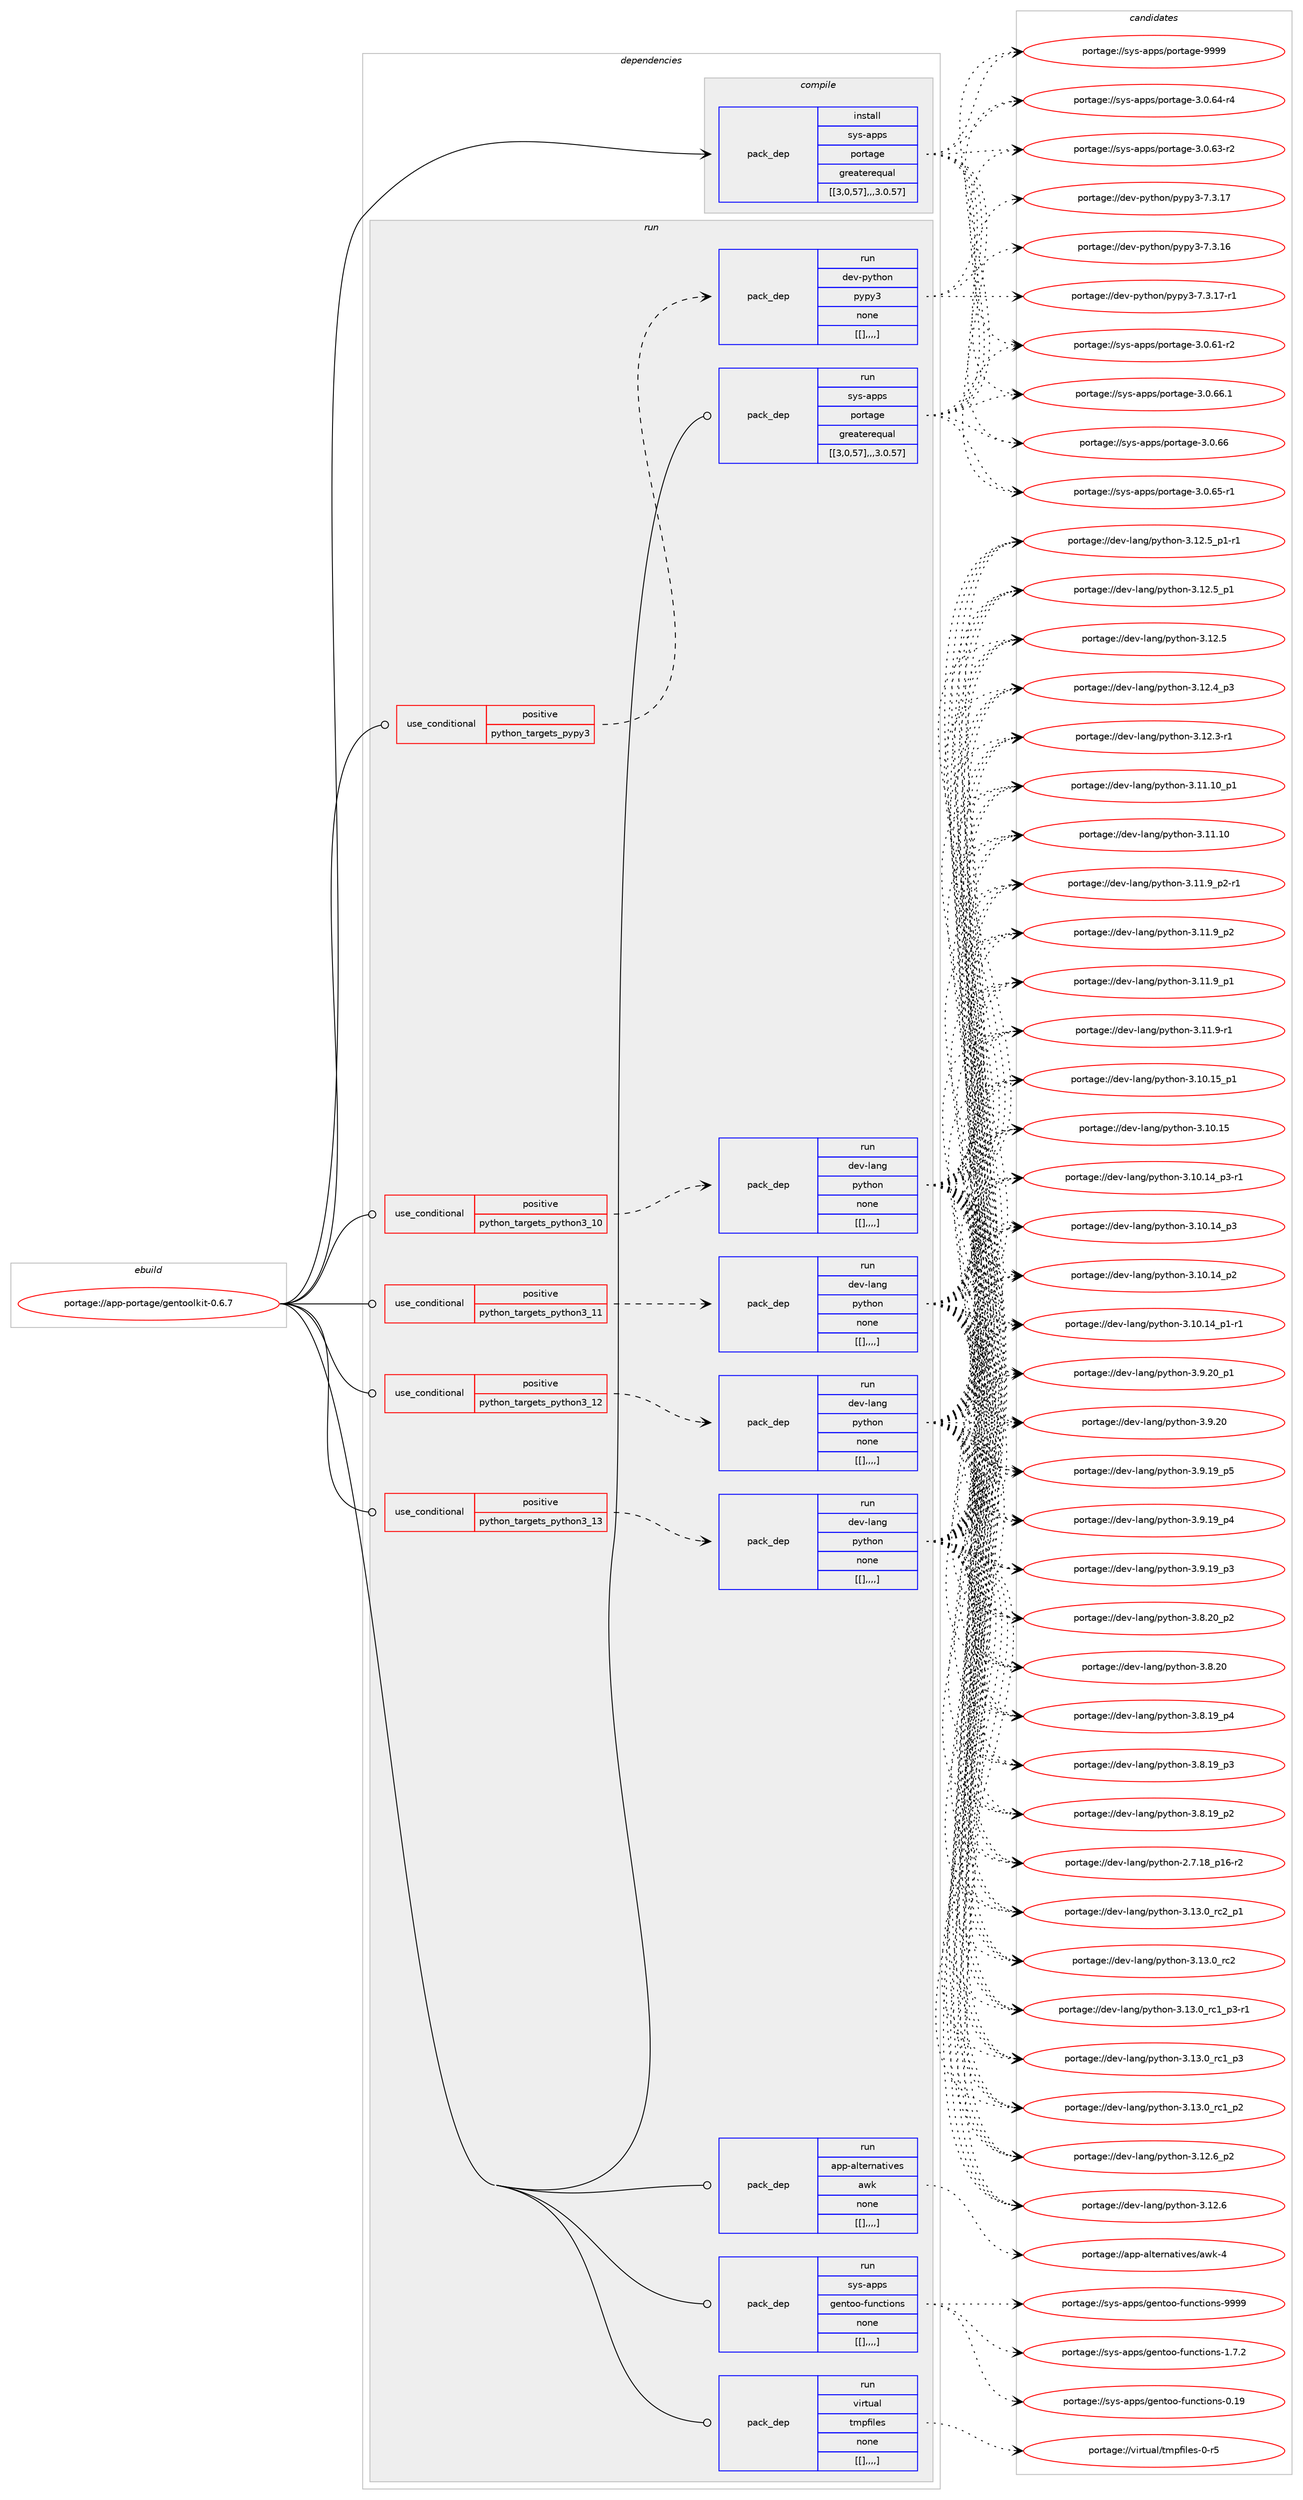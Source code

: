 digraph prolog {

# *************
# Graph options
# *************

newrank=true;
concentrate=true;
compound=true;
graph [rankdir=LR,fontname=Helvetica,fontsize=10,ranksep=1.5];#, ranksep=2.5, nodesep=0.2];
edge  [arrowhead=vee];
node  [fontname=Helvetica,fontsize=10];

# **********
# The ebuild
# **********

subgraph cluster_leftcol {
color=gray;
label=<<i>ebuild</i>>;
id [label="portage://app-portage/gentoolkit-0.6.7", color=red, width=4, href="../app-portage/gentoolkit-0.6.7.svg"];
}

# ****************
# The dependencies
# ****************

subgraph cluster_midcol {
color=gray;
label=<<i>dependencies</i>>;
subgraph cluster_compile {
fillcolor="#eeeeee";
style=filled;
label=<<i>compile</i>>;
subgraph pack36078 {
dependency50944 [label=<<TABLE BORDER="0" CELLBORDER="1" CELLSPACING="0" CELLPADDING="4" WIDTH="220"><TR><TD ROWSPAN="6" CELLPADDING="30">pack_dep</TD></TR><TR><TD WIDTH="110">install</TD></TR><TR><TD>sys-apps</TD></TR><TR><TD>portage</TD></TR><TR><TD>greaterequal</TD></TR><TR><TD>[[3,0,57],,,3.0.57]</TD></TR></TABLE>>, shape=none, color=blue];
}
id:e -> dependency50944:w [weight=20,style="solid",arrowhead="vee"];
}
subgraph cluster_compileandrun {
fillcolor="#eeeeee";
style=filled;
label=<<i>compile and run</i>>;
}
subgraph cluster_run {
fillcolor="#eeeeee";
style=filled;
label=<<i>run</i>>;
subgraph cond14409 {
dependency50945 [label=<<TABLE BORDER="0" CELLBORDER="1" CELLSPACING="0" CELLPADDING="4"><TR><TD ROWSPAN="3" CELLPADDING="10">use_conditional</TD></TR><TR><TD>positive</TD></TR><TR><TD>python_targets_pypy3</TD></TR></TABLE>>, shape=none, color=red];
subgraph pack36079 {
dependency50946 [label=<<TABLE BORDER="0" CELLBORDER="1" CELLSPACING="0" CELLPADDING="4" WIDTH="220"><TR><TD ROWSPAN="6" CELLPADDING="30">pack_dep</TD></TR><TR><TD WIDTH="110">run</TD></TR><TR><TD>dev-python</TD></TR><TR><TD>pypy3</TD></TR><TR><TD>none</TD></TR><TR><TD>[[],,,,]</TD></TR></TABLE>>, shape=none, color=blue];
}
dependency50945:e -> dependency50946:w [weight=20,style="dashed",arrowhead="vee"];
}
id:e -> dependency50945:w [weight=20,style="solid",arrowhead="odot"];
subgraph cond14410 {
dependency50947 [label=<<TABLE BORDER="0" CELLBORDER="1" CELLSPACING="0" CELLPADDING="4"><TR><TD ROWSPAN="3" CELLPADDING="10">use_conditional</TD></TR><TR><TD>positive</TD></TR><TR><TD>python_targets_python3_10</TD></TR></TABLE>>, shape=none, color=red];
subgraph pack36080 {
dependency50948 [label=<<TABLE BORDER="0" CELLBORDER="1" CELLSPACING="0" CELLPADDING="4" WIDTH="220"><TR><TD ROWSPAN="6" CELLPADDING="30">pack_dep</TD></TR><TR><TD WIDTH="110">run</TD></TR><TR><TD>dev-lang</TD></TR><TR><TD>python</TD></TR><TR><TD>none</TD></TR><TR><TD>[[],,,,]</TD></TR></TABLE>>, shape=none, color=blue];
}
dependency50947:e -> dependency50948:w [weight=20,style="dashed",arrowhead="vee"];
}
id:e -> dependency50947:w [weight=20,style="solid",arrowhead="odot"];
subgraph cond14411 {
dependency50949 [label=<<TABLE BORDER="0" CELLBORDER="1" CELLSPACING="0" CELLPADDING="4"><TR><TD ROWSPAN="3" CELLPADDING="10">use_conditional</TD></TR><TR><TD>positive</TD></TR><TR><TD>python_targets_python3_11</TD></TR></TABLE>>, shape=none, color=red];
subgraph pack36081 {
dependency50950 [label=<<TABLE BORDER="0" CELLBORDER="1" CELLSPACING="0" CELLPADDING="4" WIDTH="220"><TR><TD ROWSPAN="6" CELLPADDING="30">pack_dep</TD></TR><TR><TD WIDTH="110">run</TD></TR><TR><TD>dev-lang</TD></TR><TR><TD>python</TD></TR><TR><TD>none</TD></TR><TR><TD>[[],,,,]</TD></TR></TABLE>>, shape=none, color=blue];
}
dependency50949:e -> dependency50950:w [weight=20,style="dashed",arrowhead="vee"];
}
id:e -> dependency50949:w [weight=20,style="solid",arrowhead="odot"];
subgraph cond14412 {
dependency50951 [label=<<TABLE BORDER="0" CELLBORDER="1" CELLSPACING="0" CELLPADDING="4"><TR><TD ROWSPAN="3" CELLPADDING="10">use_conditional</TD></TR><TR><TD>positive</TD></TR><TR><TD>python_targets_python3_12</TD></TR></TABLE>>, shape=none, color=red];
subgraph pack36082 {
dependency50952 [label=<<TABLE BORDER="0" CELLBORDER="1" CELLSPACING="0" CELLPADDING="4" WIDTH="220"><TR><TD ROWSPAN="6" CELLPADDING="30">pack_dep</TD></TR><TR><TD WIDTH="110">run</TD></TR><TR><TD>dev-lang</TD></TR><TR><TD>python</TD></TR><TR><TD>none</TD></TR><TR><TD>[[],,,,]</TD></TR></TABLE>>, shape=none, color=blue];
}
dependency50951:e -> dependency50952:w [weight=20,style="dashed",arrowhead="vee"];
}
id:e -> dependency50951:w [weight=20,style="solid",arrowhead="odot"];
subgraph cond14413 {
dependency50953 [label=<<TABLE BORDER="0" CELLBORDER="1" CELLSPACING="0" CELLPADDING="4"><TR><TD ROWSPAN="3" CELLPADDING="10">use_conditional</TD></TR><TR><TD>positive</TD></TR><TR><TD>python_targets_python3_13</TD></TR></TABLE>>, shape=none, color=red];
subgraph pack36083 {
dependency50954 [label=<<TABLE BORDER="0" CELLBORDER="1" CELLSPACING="0" CELLPADDING="4" WIDTH="220"><TR><TD ROWSPAN="6" CELLPADDING="30">pack_dep</TD></TR><TR><TD WIDTH="110">run</TD></TR><TR><TD>dev-lang</TD></TR><TR><TD>python</TD></TR><TR><TD>none</TD></TR><TR><TD>[[],,,,]</TD></TR></TABLE>>, shape=none, color=blue];
}
dependency50953:e -> dependency50954:w [weight=20,style="dashed",arrowhead="vee"];
}
id:e -> dependency50953:w [weight=20,style="solid",arrowhead="odot"];
subgraph pack36084 {
dependency50955 [label=<<TABLE BORDER="0" CELLBORDER="1" CELLSPACING="0" CELLPADDING="4" WIDTH="220"><TR><TD ROWSPAN="6" CELLPADDING="30">pack_dep</TD></TR><TR><TD WIDTH="110">run</TD></TR><TR><TD>app-alternatives</TD></TR><TR><TD>awk</TD></TR><TR><TD>none</TD></TR><TR><TD>[[],,,,]</TD></TR></TABLE>>, shape=none, color=blue];
}
id:e -> dependency50955:w [weight=20,style="solid",arrowhead="odot"];
subgraph pack36085 {
dependency50956 [label=<<TABLE BORDER="0" CELLBORDER="1" CELLSPACING="0" CELLPADDING="4" WIDTH="220"><TR><TD ROWSPAN="6" CELLPADDING="30">pack_dep</TD></TR><TR><TD WIDTH="110">run</TD></TR><TR><TD>sys-apps</TD></TR><TR><TD>gentoo-functions</TD></TR><TR><TD>none</TD></TR><TR><TD>[[],,,,]</TD></TR></TABLE>>, shape=none, color=blue];
}
id:e -> dependency50956:w [weight=20,style="solid",arrowhead="odot"];
subgraph pack36086 {
dependency50957 [label=<<TABLE BORDER="0" CELLBORDER="1" CELLSPACING="0" CELLPADDING="4" WIDTH="220"><TR><TD ROWSPAN="6" CELLPADDING="30">pack_dep</TD></TR><TR><TD WIDTH="110">run</TD></TR><TR><TD>sys-apps</TD></TR><TR><TD>portage</TD></TR><TR><TD>greaterequal</TD></TR><TR><TD>[[3,0,57],,,3.0.57]</TD></TR></TABLE>>, shape=none, color=blue];
}
id:e -> dependency50957:w [weight=20,style="solid",arrowhead="odot"];
subgraph pack36087 {
dependency50958 [label=<<TABLE BORDER="0" CELLBORDER="1" CELLSPACING="0" CELLPADDING="4" WIDTH="220"><TR><TD ROWSPAN="6" CELLPADDING="30">pack_dep</TD></TR><TR><TD WIDTH="110">run</TD></TR><TR><TD>virtual</TD></TR><TR><TD>tmpfiles</TD></TR><TR><TD>none</TD></TR><TR><TD>[[],,,,]</TD></TR></TABLE>>, shape=none, color=blue];
}
id:e -> dependency50958:w [weight=20,style="solid",arrowhead="odot"];
}
}

# **************
# The candidates
# **************

subgraph cluster_choices {
rank=same;
color=gray;
label=<<i>candidates</i>>;

subgraph choice36078 {
color=black;
nodesep=1;
choice115121115459711211211547112111114116971031014557575757 [label="portage://sys-apps/portage-9999", color=red, width=4,href="../sys-apps/portage-9999.svg"];
choice11512111545971121121154711211111411697103101455146484654544649 [label="portage://sys-apps/portage-3.0.66.1", color=red, width=4,href="../sys-apps/portage-3.0.66.1.svg"];
choice1151211154597112112115471121111141169710310145514648465454 [label="portage://sys-apps/portage-3.0.66", color=red, width=4,href="../sys-apps/portage-3.0.66.svg"];
choice11512111545971121121154711211111411697103101455146484654534511449 [label="portage://sys-apps/portage-3.0.65-r1", color=red, width=4,href="../sys-apps/portage-3.0.65-r1.svg"];
choice11512111545971121121154711211111411697103101455146484654524511452 [label="portage://sys-apps/portage-3.0.64-r4", color=red, width=4,href="../sys-apps/portage-3.0.64-r4.svg"];
choice11512111545971121121154711211111411697103101455146484654514511450 [label="portage://sys-apps/portage-3.0.63-r2", color=red, width=4,href="../sys-apps/portage-3.0.63-r2.svg"];
choice11512111545971121121154711211111411697103101455146484654494511450 [label="portage://sys-apps/portage-3.0.61-r2", color=red, width=4,href="../sys-apps/portage-3.0.61-r2.svg"];
dependency50944:e -> choice115121115459711211211547112111114116971031014557575757:w [style=dotted,weight="100"];
dependency50944:e -> choice11512111545971121121154711211111411697103101455146484654544649:w [style=dotted,weight="100"];
dependency50944:e -> choice1151211154597112112115471121111141169710310145514648465454:w [style=dotted,weight="100"];
dependency50944:e -> choice11512111545971121121154711211111411697103101455146484654534511449:w [style=dotted,weight="100"];
dependency50944:e -> choice11512111545971121121154711211111411697103101455146484654524511452:w [style=dotted,weight="100"];
dependency50944:e -> choice11512111545971121121154711211111411697103101455146484654514511450:w [style=dotted,weight="100"];
dependency50944:e -> choice11512111545971121121154711211111411697103101455146484654494511450:w [style=dotted,weight="100"];
}
subgraph choice36079 {
color=black;
nodesep=1;
choice100101118451121211161041111104711212111212151455546514649554511449 [label="portage://dev-python/pypy3-7.3.17-r1", color=red, width=4,href="../dev-python/pypy3-7.3.17-r1.svg"];
choice10010111845112121116104111110471121211121215145554651464955 [label="portage://dev-python/pypy3-7.3.17", color=red, width=4,href="../dev-python/pypy3-7.3.17.svg"];
choice10010111845112121116104111110471121211121215145554651464954 [label="portage://dev-python/pypy3-7.3.16", color=red, width=4,href="../dev-python/pypy3-7.3.16.svg"];
dependency50946:e -> choice100101118451121211161041111104711212111212151455546514649554511449:w [style=dotted,weight="100"];
dependency50946:e -> choice10010111845112121116104111110471121211121215145554651464955:w [style=dotted,weight="100"];
dependency50946:e -> choice10010111845112121116104111110471121211121215145554651464954:w [style=dotted,weight="100"];
}
subgraph choice36080 {
color=black;
nodesep=1;
choice100101118451089711010347112121116104111110455146495146489511499509511249 [label="portage://dev-lang/python-3.13.0_rc2_p1", color=red, width=4,href="../dev-lang/python-3.13.0_rc2_p1.svg"];
choice10010111845108971101034711212111610411111045514649514648951149950 [label="portage://dev-lang/python-3.13.0_rc2", color=red, width=4,href="../dev-lang/python-3.13.0_rc2.svg"];
choice1001011184510897110103471121211161041111104551464951464895114994995112514511449 [label="portage://dev-lang/python-3.13.0_rc1_p3-r1", color=red, width=4,href="../dev-lang/python-3.13.0_rc1_p3-r1.svg"];
choice100101118451089711010347112121116104111110455146495146489511499499511251 [label="portage://dev-lang/python-3.13.0_rc1_p3", color=red, width=4,href="../dev-lang/python-3.13.0_rc1_p3.svg"];
choice100101118451089711010347112121116104111110455146495146489511499499511250 [label="portage://dev-lang/python-3.13.0_rc1_p2", color=red, width=4,href="../dev-lang/python-3.13.0_rc1_p2.svg"];
choice100101118451089711010347112121116104111110455146495046549511250 [label="portage://dev-lang/python-3.12.6_p2", color=red, width=4,href="../dev-lang/python-3.12.6_p2.svg"];
choice10010111845108971101034711212111610411111045514649504654 [label="portage://dev-lang/python-3.12.6", color=red, width=4,href="../dev-lang/python-3.12.6.svg"];
choice1001011184510897110103471121211161041111104551464950465395112494511449 [label="portage://dev-lang/python-3.12.5_p1-r1", color=red, width=4,href="../dev-lang/python-3.12.5_p1-r1.svg"];
choice100101118451089711010347112121116104111110455146495046539511249 [label="portage://dev-lang/python-3.12.5_p1", color=red, width=4,href="../dev-lang/python-3.12.5_p1.svg"];
choice10010111845108971101034711212111610411111045514649504653 [label="portage://dev-lang/python-3.12.5", color=red, width=4,href="../dev-lang/python-3.12.5.svg"];
choice100101118451089711010347112121116104111110455146495046529511251 [label="portage://dev-lang/python-3.12.4_p3", color=red, width=4,href="../dev-lang/python-3.12.4_p3.svg"];
choice100101118451089711010347112121116104111110455146495046514511449 [label="portage://dev-lang/python-3.12.3-r1", color=red, width=4,href="../dev-lang/python-3.12.3-r1.svg"];
choice10010111845108971101034711212111610411111045514649494649489511249 [label="portage://dev-lang/python-3.11.10_p1", color=red, width=4,href="../dev-lang/python-3.11.10_p1.svg"];
choice1001011184510897110103471121211161041111104551464949464948 [label="portage://dev-lang/python-3.11.10", color=red, width=4,href="../dev-lang/python-3.11.10.svg"];
choice1001011184510897110103471121211161041111104551464949465795112504511449 [label="portage://dev-lang/python-3.11.9_p2-r1", color=red, width=4,href="../dev-lang/python-3.11.9_p2-r1.svg"];
choice100101118451089711010347112121116104111110455146494946579511250 [label="portage://dev-lang/python-3.11.9_p2", color=red, width=4,href="../dev-lang/python-3.11.9_p2.svg"];
choice100101118451089711010347112121116104111110455146494946579511249 [label="portage://dev-lang/python-3.11.9_p1", color=red, width=4,href="../dev-lang/python-3.11.9_p1.svg"];
choice100101118451089711010347112121116104111110455146494946574511449 [label="portage://dev-lang/python-3.11.9-r1", color=red, width=4,href="../dev-lang/python-3.11.9-r1.svg"];
choice10010111845108971101034711212111610411111045514649484649539511249 [label="portage://dev-lang/python-3.10.15_p1", color=red, width=4,href="../dev-lang/python-3.10.15_p1.svg"];
choice1001011184510897110103471121211161041111104551464948464953 [label="portage://dev-lang/python-3.10.15", color=red, width=4,href="../dev-lang/python-3.10.15.svg"];
choice100101118451089711010347112121116104111110455146494846495295112514511449 [label="portage://dev-lang/python-3.10.14_p3-r1", color=red, width=4,href="../dev-lang/python-3.10.14_p3-r1.svg"];
choice10010111845108971101034711212111610411111045514649484649529511251 [label="portage://dev-lang/python-3.10.14_p3", color=red, width=4,href="../dev-lang/python-3.10.14_p3.svg"];
choice10010111845108971101034711212111610411111045514649484649529511250 [label="portage://dev-lang/python-3.10.14_p2", color=red, width=4,href="../dev-lang/python-3.10.14_p2.svg"];
choice100101118451089711010347112121116104111110455146494846495295112494511449 [label="portage://dev-lang/python-3.10.14_p1-r1", color=red, width=4,href="../dev-lang/python-3.10.14_p1-r1.svg"];
choice100101118451089711010347112121116104111110455146574650489511249 [label="portage://dev-lang/python-3.9.20_p1", color=red, width=4,href="../dev-lang/python-3.9.20_p1.svg"];
choice10010111845108971101034711212111610411111045514657465048 [label="portage://dev-lang/python-3.9.20", color=red, width=4,href="../dev-lang/python-3.9.20.svg"];
choice100101118451089711010347112121116104111110455146574649579511253 [label="portage://dev-lang/python-3.9.19_p5", color=red, width=4,href="../dev-lang/python-3.9.19_p5.svg"];
choice100101118451089711010347112121116104111110455146574649579511252 [label="portage://dev-lang/python-3.9.19_p4", color=red, width=4,href="../dev-lang/python-3.9.19_p4.svg"];
choice100101118451089711010347112121116104111110455146574649579511251 [label="portage://dev-lang/python-3.9.19_p3", color=red, width=4,href="../dev-lang/python-3.9.19_p3.svg"];
choice100101118451089711010347112121116104111110455146564650489511250 [label="portage://dev-lang/python-3.8.20_p2", color=red, width=4,href="../dev-lang/python-3.8.20_p2.svg"];
choice10010111845108971101034711212111610411111045514656465048 [label="portage://dev-lang/python-3.8.20", color=red, width=4,href="../dev-lang/python-3.8.20.svg"];
choice100101118451089711010347112121116104111110455146564649579511252 [label="portage://dev-lang/python-3.8.19_p4", color=red, width=4,href="../dev-lang/python-3.8.19_p4.svg"];
choice100101118451089711010347112121116104111110455146564649579511251 [label="portage://dev-lang/python-3.8.19_p3", color=red, width=4,href="../dev-lang/python-3.8.19_p3.svg"];
choice100101118451089711010347112121116104111110455146564649579511250 [label="portage://dev-lang/python-3.8.19_p2", color=red, width=4,href="../dev-lang/python-3.8.19_p2.svg"];
choice100101118451089711010347112121116104111110455046554649569511249544511450 [label="portage://dev-lang/python-2.7.18_p16-r2", color=red, width=4,href="../dev-lang/python-2.7.18_p16-r2.svg"];
dependency50948:e -> choice100101118451089711010347112121116104111110455146495146489511499509511249:w [style=dotted,weight="100"];
dependency50948:e -> choice10010111845108971101034711212111610411111045514649514648951149950:w [style=dotted,weight="100"];
dependency50948:e -> choice1001011184510897110103471121211161041111104551464951464895114994995112514511449:w [style=dotted,weight="100"];
dependency50948:e -> choice100101118451089711010347112121116104111110455146495146489511499499511251:w [style=dotted,weight="100"];
dependency50948:e -> choice100101118451089711010347112121116104111110455146495146489511499499511250:w [style=dotted,weight="100"];
dependency50948:e -> choice100101118451089711010347112121116104111110455146495046549511250:w [style=dotted,weight="100"];
dependency50948:e -> choice10010111845108971101034711212111610411111045514649504654:w [style=dotted,weight="100"];
dependency50948:e -> choice1001011184510897110103471121211161041111104551464950465395112494511449:w [style=dotted,weight="100"];
dependency50948:e -> choice100101118451089711010347112121116104111110455146495046539511249:w [style=dotted,weight="100"];
dependency50948:e -> choice10010111845108971101034711212111610411111045514649504653:w [style=dotted,weight="100"];
dependency50948:e -> choice100101118451089711010347112121116104111110455146495046529511251:w [style=dotted,weight="100"];
dependency50948:e -> choice100101118451089711010347112121116104111110455146495046514511449:w [style=dotted,weight="100"];
dependency50948:e -> choice10010111845108971101034711212111610411111045514649494649489511249:w [style=dotted,weight="100"];
dependency50948:e -> choice1001011184510897110103471121211161041111104551464949464948:w [style=dotted,weight="100"];
dependency50948:e -> choice1001011184510897110103471121211161041111104551464949465795112504511449:w [style=dotted,weight="100"];
dependency50948:e -> choice100101118451089711010347112121116104111110455146494946579511250:w [style=dotted,weight="100"];
dependency50948:e -> choice100101118451089711010347112121116104111110455146494946579511249:w [style=dotted,weight="100"];
dependency50948:e -> choice100101118451089711010347112121116104111110455146494946574511449:w [style=dotted,weight="100"];
dependency50948:e -> choice10010111845108971101034711212111610411111045514649484649539511249:w [style=dotted,weight="100"];
dependency50948:e -> choice1001011184510897110103471121211161041111104551464948464953:w [style=dotted,weight="100"];
dependency50948:e -> choice100101118451089711010347112121116104111110455146494846495295112514511449:w [style=dotted,weight="100"];
dependency50948:e -> choice10010111845108971101034711212111610411111045514649484649529511251:w [style=dotted,weight="100"];
dependency50948:e -> choice10010111845108971101034711212111610411111045514649484649529511250:w [style=dotted,weight="100"];
dependency50948:e -> choice100101118451089711010347112121116104111110455146494846495295112494511449:w [style=dotted,weight="100"];
dependency50948:e -> choice100101118451089711010347112121116104111110455146574650489511249:w [style=dotted,weight="100"];
dependency50948:e -> choice10010111845108971101034711212111610411111045514657465048:w [style=dotted,weight="100"];
dependency50948:e -> choice100101118451089711010347112121116104111110455146574649579511253:w [style=dotted,weight="100"];
dependency50948:e -> choice100101118451089711010347112121116104111110455146574649579511252:w [style=dotted,weight="100"];
dependency50948:e -> choice100101118451089711010347112121116104111110455146574649579511251:w [style=dotted,weight="100"];
dependency50948:e -> choice100101118451089711010347112121116104111110455146564650489511250:w [style=dotted,weight="100"];
dependency50948:e -> choice10010111845108971101034711212111610411111045514656465048:w [style=dotted,weight="100"];
dependency50948:e -> choice100101118451089711010347112121116104111110455146564649579511252:w [style=dotted,weight="100"];
dependency50948:e -> choice100101118451089711010347112121116104111110455146564649579511251:w [style=dotted,weight="100"];
dependency50948:e -> choice100101118451089711010347112121116104111110455146564649579511250:w [style=dotted,weight="100"];
dependency50948:e -> choice100101118451089711010347112121116104111110455046554649569511249544511450:w [style=dotted,weight="100"];
}
subgraph choice36081 {
color=black;
nodesep=1;
choice100101118451089711010347112121116104111110455146495146489511499509511249 [label="portage://dev-lang/python-3.13.0_rc2_p1", color=red, width=4,href="../dev-lang/python-3.13.0_rc2_p1.svg"];
choice10010111845108971101034711212111610411111045514649514648951149950 [label="portage://dev-lang/python-3.13.0_rc2", color=red, width=4,href="../dev-lang/python-3.13.0_rc2.svg"];
choice1001011184510897110103471121211161041111104551464951464895114994995112514511449 [label="portage://dev-lang/python-3.13.0_rc1_p3-r1", color=red, width=4,href="../dev-lang/python-3.13.0_rc1_p3-r1.svg"];
choice100101118451089711010347112121116104111110455146495146489511499499511251 [label="portage://dev-lang/python-3.13.0_rc1_p3", color=red, width=4,href="../dev-lang/python-3.13.0_rc1_p3.svg"];
choice100101118451089711010347112121116104111110455146495146489511499499511250 [label="portage://dev-lang/python-3.13.0_rc1_p2", color=red, width=4,href="../dev-lang/python-3.13.0_rc1_p2.svg"];
choice100101118451089711010347112121116104111110455146495046549511250 [label="portage://dev-lang/python-3.12.6_p2", color=red, width=4,href="../dev-lang/python-3.12.6_p2.svg"];
choice10010111845108971101034711212111610411111045514649504654 [label="portage://dev-lang/python-3.12.6", color=red, width=4,href="../dev-lang/python-3.12.6.svg"];
choice1001011184510897110103471121211161041111104551464950465395112494511449 [label="portage://dev-lang/python-3.12.5_p1-r1", color=red, width=4,href="../dev-lang/python-3.12.5_p1-r1.svg"];
choice100101118451089711010347112121116104111110455146495046539511249 [label="portage://dev-lang/python-3.12.5_p1", color=red, width=4,href="../dev-lang/python-3.12.5_p1.svg"];
choice10010111845108971101034711212111610411111045514649504653 [label="portage://dev-lang/python-3.12.5", color=red, width=4,href="../dev-lang/python-3.12.5.svg"];
choice100101118451089711010347112121116104111110455146495046529511251 [label="portage://dev-lang/python-3.12.4_p3", color=red, width=4,href="../dev-lang/python-3.12.4_p3.svg"];
choice100101118451089711010347112121116104111110455146495046514511449 [label="portage://dev-lang/python-3.12.3-r1", color=red, width=4,href="../dev-lang/python-3.12.3-r1.svg"];
choice10010111845108971101034711212111610411111045514649494649489511249 [label="portage://dev-lang/python-3.11.10_p1", color=red, width=4,href="../dev-lang/python-3.11.10_p1.svg"];
choice1001011184510897110103471121211161041111104551464949464948 [label="portage://dev-lang/python-3.11.10", color=red, width=4,href="../dev-lang/python-3.11.10.svg"];
choice1001011184510897110103471121211161041111104551464949465795112504511449 [label="portage://dev-lang/python-3.11.9_p2-r1", color=red, width=4,href="../dev-lang/python-3.11.9_p2-r1.svg"];
choice100101118451089711010347112121116104111110455146494946579511250 [label="portage://dev-lang/python-3.11.9_p2", color=red, width=4,href="../dev-lang/python-3.11.9_p2.svg"];
choice100101118451089711010347112121116104111110455146494946579511249 [label="portage://dev-lang/python-3.11.9_p1", color=red, width=4,href="../dev-lang/python-3.11.9_p1.svg"];
choice100101118451089711010347112121116104111110455146494946574511449 [label="portage://dev-lang/python-3.11.9-r1", color=red, width=4,href="../dev-lang/python-3.11.9-r1.svg"];
choice10010111845108971101034711212111610411111045514649484649539511249 [label="portage://dev-lang/python-3.10.15_p1", color=red, width=4,href="../dev-lang/python-3.10.15_p1.svg"];
choice1001011184510897110103471121211161041111104551464948464953 [label="portage://dev-lang/python-3.10.15", color=red, width=4,href="../dev-lang/python-3.10.15.svg"];
choice100101118451089711010347112121116104111110455146494846495295112514511449 [label="portage://dev-lang/python-3.10.14_p3-r1", color=red, width=4,href="../dev-lang/python-3.10.14_p3-r1.svg"];
choice10010111845108971101034711212111610411111045514649484649529511251 [label="portage://dev-lang/python-3.10.14_p3", color=red, width=4,href="../dev-lang/python-3.10.14_p3.svg"];
choice10010111845108971101034711212111610411111045514649484649529511250 [label="portage://dev-lang/python-3.10.14_p2", color=red, width=4,href="../dev-lang/python-3.10.14_p2.svg"];
choice100101118451089711010347112121116104111110455146494846495295112494511449 [label="portage://dev-lang/python-3.10.14_p1-r1", color=red, width=4,href="../dev-lang/python-3.10.14_p1-r1.svg"];
choice100101118451089711010347112121116104111110455146574650489511249 [label="portage://dev-lang/python-3.9.20_p1", color=red, width=4,href="../dev-lang/python-3.9.20_p1.svg"];
choice10010111845108971101034711212111610411111045514657465048 [label="portage://dev-lang/python-3.9.20", color=red, width=4,href="../dev-lang/python-3.9.20.svg"];
choice100101118451089711010347112121116104111110455146574649579511253 [label="portage://dev-lang/python-3.9.19_p5", color=red, width=4,href="../dev-lang/python-3.9.19_p5.svg"];
choice100101118451089711010347112121116104111110455146574649579511252 [label="portage://dev-lang/python-3.9.19_p4", color=red, width=4,href="../dev-lang/python-3.9.19_p4.svg"];
choice100101118451089711010347112121116104111110455146574649579511251 [label="portage://dev-lang/python-3.9.19_p3", color=red, width=4,href="../dev-lang/python-3.9.19_p3.svg"];
choice100101118451089711010347112121116104111110455146564650489511250 [label="portage://dev-lang/python-3.8.20_p2", color=red, width=4,href="../dev-lang/python-3.8.20_p2.svg"];
choice10010111845108971101034711212111610411111045514656465048 [label="portage://dev-lang/python-3.8.20", color=red, width=4,href="../dev-lang/python-3.8.20.svg"];
choice100101118451089711010347112121116104111110455146564649579511252 [label="portage://dev-lang/python-3.8.19_p4", color=red, width=4,href="../dev-lang/python-3.8.19_p4.svg"];
choice100101118451089711010347112121116104111110455146564649579511251 [label="portage://dev-lang/python-3.8.19_p3", color=red, width=4,href="../dev-lang/python-3.8.19_p3.svg"];
choice100101118451089711010347112121116104111110455146564649579511250 [label="portage://dev-lang/python-3.8.19_p2", color=red, width=4,href="../dev-lang/python-3.8.19_p2.svg"];
choice100101118451089711010347112121116104111110455046554649569511249544511450 [label="portage://dev-lang/python-2.7.18_p16-r2", color=red, width=4,href="../dev-lang/python-2.7.18_p16-r2.svg"];
dependency50950:e -> choice100101118451089711010347112121116104111110455146495146489511499509511249:w [style=dotted,weight="100"];
dependency50950:e -> choice10010111845108971101034711212111610411111045514649514648951149950:w [style=dotted,weight="100"];
dependency50950:e -> choice1001011184510897110103471121211161041111104551464951464895114994995112514511449:w [style=dotted,weight="100"];
dependency50950:e -> choice100101118451089711010347112121116104111110455146495146489511499499511251:w [style=dotted,weight="100"];
dependency50950:e -> choice100101118451089711010347112121116104111110455146495146489511499499511250:w [style=dotted,weight="100"];
dependency50950:e -> choice100101118451089711010347112121116104111110455146495046549511250:w [style=dotted,weight="100"];
dependency50950:e -> choice10010111845108971101034711212111610411111045514649504654:w [style=dotted,weight="100"];
dependency50950:e -> choice1001011184510897110103471121211161041111104551464950465395112494511449:w [style=dotted,weight="100"];
dependency50950:e -> choice100101118451089711010347112121116104111110455146495046539511249:w [style=dotted,weight="100"];
dependency50950:e -> choice10010111845108971101034711212111610411111045514649504653:w [style=dotted,weight="100"];
dependency50950:e -> choice100101118451089711010347112121116104111110455146495046529511251:w [style=dotted,weight="100"];
dependency50950:e -> choice100101118451089711010347112121116104111110455146495046514511449:w [style=dotted,weight="100"];
dependency50950:e -> choice10010111845108971101034711212111610411111045514649494649489511249:w [style=dotted,weight="100"];
dependency50950:e -> choice1001011184510897110103471121211161041111104551464949464948:w [style=dotted,weight="100"];
dependency50950:e -> choice1001011184510897110103471121211161041111104551464949465795112504511449:w [style=dotted,weight="100"];
dependency50950:e -> choice100101118451089711010347112121116104111110455146494946579511250:w [style=dotted,weight="100"];
dependency50950:e -> choice100101118451089711010347112121116104111110455146494946579511249:w [style=dotted,weight="100"];
dependency50950:e -> choice100101118451089711010347112121116104111110455146494946574511449:w [style=dotted,weight="100"];
dependency50950:e -> choice10010111845108971101034711212111610411111045514649484649539511249:w [style=dotted,weight="100"];
dependency50950:e -> choice1001011184510897110103471121211161041111104551464948464953:w [style=dotted,weight="100"];
dependency50950:e -> choice100101118451089711010347112121116104111110455146494846495295112514511449:w [style=dotted,weight="100"];
dependency50950:e -> choice10010111845108971101034711212111610411111045514649484649529511251:w [style=dotted,weight="100"];
dependency50950:e -> choice10010111845108971101034711212111610411111045514649484649529511250:w [style=dotted,weight="100"];
dependency50950:e -> choice100101118451089711010347112121116104111110455146494846495295112494511449:w [style=dotted,weight="100"];
dependency50950:e -> choice100101118451089711010347112121116104111110455146574650489511249:w [style=dotted,weight="100"];
dependency50950:e -> choice10010111845108971101034711212111610411111045514657465048:w [style=dotted,weight="100"];
dependency50950:e -> choice100101118451089711010347112121116104111110455146574649579511253:w [style=dotted,weight="100"];
dependency50950:e -> choice100101118451089711010347112121116104111110455146574649579511252:w [style=dotted,weight="100"];
dependency50950:e -> choice100101118451089711010347112121116104111110455146574649579511251:w [style=dotted,weight="100"];
dependency50950:e -> choice100101118451089711010347112121116104111110455146564650489511250:w [style=dotted,weight="100"];
dependency50950:e -> choice10010111845108971101034711212111610411111045514656465048:w [style=dotted,weight="100"];
dependency50950:e -> choice100101118451089711010347112121116104111110455146564649579511252:w [style=dotted,weight="100"];
dependency50950:e -> choice100101118451089711010347112121116104111110455146564649579511251:w [style=dotted,weight="100"];
dependency50950:e -> choice100101118451089711010347112121116104111110455146564649579511250:w [style=dotted,weight="100"];
dependency50950:e -> choice100101118451089711010347112121116104111110455046554649569511249544511450:w [style=dotted,weight="100"];
}
subgraph choice36082 {
color=black;
nodesep=1;
choice100101118451089711010347112121116104111110455146495146489511499509511249 [label="portage://dev-lang/python-3.13.0_rc2_p1", color=red, width=4,href="../dev-lang/python-3.13.0_rc2_p1.svg"];
choice10010111845108971101034711212111610411111045514649514648951149950 [label="portage://dev-lang/python-3.13.0_rc2", color=red, width=4,href="../dev-lang/python-3.13.0_rc2.svg"];
choice1001011184510897110103471121211161041111104551464951464895114994995112514511449 [label="portage://dev-lang/python-3.13.0_rc1_p3-r1", color=red, width=4,href="../dev-lang/python-3.13.0_rc1_p3-r1.svg"];
choice100101118451089711010347112121116104111110455146495146489511499499511251 [label="portage://dev-lang/python-3.13.0_rc1_p3", color=red, width=4,href="../dev-lang/python-3.13.0_rc1_p3.svg"];
choice100101118451089711010347112121116104111110455146495146489511499499511250 [label="portage://dev-lang/python-3.13.0_rc1_p2", color=red, width=4,href="../dev-lang/python-3.13.0_rc1_p2.svg"];
choice100101118451089711010347112121116104111110455146495046549511250 [label="portage://dev-lang/python-3.12.6_p2", color=red, width=4,href="../dev-lang/python-3.12.6_p2.svg"];
choice10010111845108971101034711212111610411111045514649504654 [label="portage://dev-lang/python-3.12.6", color=red, width=4,href="../dev-lang/python-3.12.6.svg"];
choice1001011184510897110103471121211161041111104551464950465395112494511449 [label="portage://dev-lang/python-3.12.5_p1-r1", color=red, width=4,href="../dev-lang/python-3.12.5_p1-r1.svg"];
choice100101118451089711010347112121116104111110455146495046539511249 [label="portage://dev-lang/python-3.12.5_p1", color=red, width=4,href="../dev-lang/python-3.12.5_p1.svg"];
choice10010111845108971101034711212111610411111045514649504653 [label="portage://dev-lang/python-3.12.5", color=red, width=4,href="../dev-lang/python-3.12.5.svg"];
choice100101118451089711010347112121116104111110455146495046529511251 [label="portage://dev-lang/python-3.12.4_p3", color=red, width=4,href="../dev-lang/python-3.12.4_p3.svg"];
choice100101118451089711010347112121116104111110455146495046514511449 [label="portage://dev-lang/python-3.12.3-r1", color=red, width=4,href="../dev-lang/python-3.12.3-r1.svg"];
choice10010111845108971101034711212111610411111045514649494649489511249 [label="portage://dev-lang/python-3.11.10_p1", color=red, width=4,href="../dev-lang/python-3.11.10_p1.svg"];
choice1001011184510897110103471121211161041111104551464949464948 [label="portage://dev-lang/python-3.11.10", color=red, width=4,href="../dev-lang/python-3.11.10.svg"];
choice1001011184510897110103471121211161041111104551464949465795112504511449 [label="portage://dev-lang/python-3.11.9_p2-r1", color=red, width=4,href="../dev-lang/python-3.11.9_p2-r1.svg"];
choice100101118451089711010347112121116104111110455146494946579511250 [label="portage://dev-lang/python-3.11.9_p2", color=red, width=4,href="../dev-lang/python-3.11.9_p2.svg"];
choice100101118451089711010347112121116104111110455146494946579511249 [label="portage://dev-lang/python-3.11.9_p1", color=red, width=4,href="../dev-lang/python-3.11.9_p1.svg"];
choice100101118451089711010347112121116104111110455146494946574511449 [label="portage://dev-lang/python-3.11.9-r1", color=red, width=4,href="../dev-lang/python-3.11.9-r1.svg"];
choice10010111845108971101034711212111610411111045514649484649539511249 [label="portage://dev-lang/python-3.10.15_p1", color=red, width=4,href="../dev-lang/python-3.10.15_p1.svg"];
choice1001011184510897110103471121211161041111104551464948464953 [label="portage://dev-lang/python-3.10.15", color=red, width=4,href="../dev-lang/python-3.10.15.svg"];
choice100101118451089711010347112121116104111110455146494846495295112514511449 [label="portage://dev-lang/python-3.10.14_p3-r1", color=red, width=4,href="../dev-lang/python-3.10.14_p3-r1.svg"];
choice10010111845108971101034711212111610411111045514649484649529511251 [label="portage://dev-lang/python-3.10.14_p3", color=red, width=4,href="../dev-lang/python-3.10.14_p3.svg"];
choice10010111845108971101034711212111610411111045514649484649529511250 [label="portage://dev-lang/python-3.10.14_p2", color=red, width=4,href="../dev-lang/python-3.10.14_p2.svg"];
choice100101118451089711010347112121116104111110455146494846495295112494511449 [label="portage://dev-lang/python-3.10.14_p1-r1", color=red, width=4,href="../dev-lang/python-3.10.14_p1-r1.svg"];
choice100101118451089711010347112121116104111110455146574650489511249 [label="portage://dev-lang/python-3.9.20_p1", color=red, width=4,href="../dev-lang/python-3.9.20_p1.svg"];
choice10010111845108971101034711212111610411111045514657465048 [label="portage://dev-lang/python-3.9.20", color=red, width=4,href="../dev-lang/python-3.9.20.svg"];
choice100101118451089711010347112121116104111110455146574649579511253 [label="portage://dev-lang/python-3.9.19_p5", color=red, width=4,href="../dev-lang/python-3.9.19_p5.svg"];
choice100101118451089711010347112121116104111110455146574649579511252 [label="portage://dev-lang/python-3.9.19_p4", color=red, width=4,href="../dev-lang/python-3.9.19_p4.svg"];
choice100101118451089711010347112121116104111110455146574649579511251 [label="portage://dev-lang/python-3.9.19_p3", color=red, width=4,href="../dev-lang/python-3.9.19_p3.svg"];
choice100101118451089711010347112121116104111110455146564650489511250 [label="portage://dev-lang/python-3.8.20_p2", color=red, width=4,href="../dev-lang/python-3.8.20_p2.svg"];
choice10010111845108971101034711212111610411111045514656465048 [label="portage://dev-lang/python-3.8.20", color=red, width=4,href="../dev-lang/python-3.8.20.svg"];
choice100101118451089711010347112121116104111110455146564649579511252 [label="portage://dev-lang/python-3.8.19_p4", color=red, width=4,href="../dev-lang/python-3.8.19_p4.svg"];
choice100101118451089711010347112121116104111110455146564649579511251 [label="portage://dev-lang/python-3.8.19_p3", color=red, width=4,href="../dev-lang/python-3.8.19_p3.svg"];
choice100101118451089711010347112121116104111110455146564649579511250 [label="portage://dev-lang/python-3.8.19_p2", color=red, width=4,href="../dev-lang/python-3.8.19_p2.svg"];
choice100101118451089711010347112121116104111110455046554649569511249544511450 [label="portage://dev-lang/python-2.7.18_p16-r2", color=red, width=4,href="../dev-lang/python-2.7.18_p16-r2.svg"];
dependency50952:e -> choice100101118451089711010347112121116104111110455146495146489511499509511249:w [style=dotted,weight="100"];
dependency50952:e -> choice10010111845108971101034711212111610411111045514649514648951149950:w [style=dotted,weight="100"];
dependency50952:e -> choice1001011184510897110103471121211161041111104551464951464895114994995112514511449:w [style=dotted,weight="100"];
dependency50952:e -> choice100101118451089711010347112121116104111110455146495146489511499499511251:w [style=dotted,weight="100"];
dependency50952:e -> choice100101118451089711010347112121116104111110455146495146489511499499511250:w [style=dotted,weight="100"];
dependency50952:e -> choice100101118451089711010347112121116104111110455146495046549511250:w [style=dotted,weight="100"];
dependency50952:e -> choice10010111845108971101034711212111610411111045514649504654:w [style=dotted,weight="100"];
dependency50952:e -> choice1001011184510897110103471121211161041111104551464950465395112494511449:w [style=dotted,weight="100"];
dependency50952:e -> choice100101118451089711010347112121116104111110455146495046539511249:w [style=dotted,weight="100"];
dependency50952:e -> choice10010111845108971101034711212111610411111045514649504653:w [style=dotted,weight="100"];
dependency50952:e -> choice100101118451089711010347112121116104111110455146495046529511251:w [style=dotted,weight="100"];
dependency50952:e -> choice100101118451089711010347112121116104111110455146495046514511449:w [style=dotted,weight="100"];
dependency50952:e -> choice10010111845108971101034711212111610411111045514649494649489511249:w [style=dotted,weight="100"];
dependency50952:e -> choice1001011184510897110103471121211161041111104551464949464948:w [style=dotted,weight="100"];
dependency50952:e -> choice1001011184510897110103471121211161041111104551464949465795112504511449:w [style=dotted,weight="100"];
dependency50952:e -> choice100101118451089711010347112121116104111110455146494946579511250:w [style=dotted,weight="100"];
dependency50952:e -> choice100101118451089711010347112121116104111110455146494946579511249:w [style=dotted,weight="100"];
dependency50952:e -> choice100101118451089711010347112121116104111110455146494946574511449:w [style=dotted,weight="100"];
dependency50952:e -> choice10010111845108971101034711212111610411111045514649484649539511249:w [style=dotted,weight="100"];
dependency50952:e -> choice1001011184510897110103471121211161041111104551464948464953:w [style=dotted,weight="100"];
dependency50952:e -> choice100101118451089711010347112121116104111110455146494846495295112514511449:w [style=dotted,weight="100"];
dependency50952:e -> choice10010111845108971101034711212111610411111045514649484649529511251:w [style=dotted,weight="100"];
dependency50952:e -> choice10010111845108971101034711212111610411111045514649484649529511250:w [style=dotted,weight="100"];
dependency50952:e -> choice100101118451089711010347112121116104111110455146494846495295112494511449:w [style=dotted,weight="100"];
dependency50952:e -> choice100101118451089711010347112121116104111110455146574650489511249:w [style=dotted,weight="100"];
dependency50952:e -> choice10010111845108971101034711212111610411111045514657465048:w [style=dotted,weight="100"];
dependency50952:e -> choice100101118451089711010347112121116104111110455146574649579511253:w [style=dotted,weight="100"];
dependency50952:e -> choice100101118451089711010347112121116104111110455146574649579511252:w [style=dotted,weight="100"];
dependency50952:e -> choice100101118451089711010347112121116104111110455146574649579511251:w [style=dotted,weight="100"];
dependency50952:e -> choice100101118451089711010347112121116104111110455146564650489511250:w [style=dotted,weight="100"];
dependency50952:e -> choice10010111845108971101034711212111610411111045514656465048:w [style=dotted,weight="100"];
dependency50952:e -> choice100101118451089711010347112121116104111110455146564649579511252:w [style=dotted,weight="100"];
dependency50952:e -> choice100101118451089711010347112121116104111110455146564649579511251:w [style=dotted,weight="100"];
dependency50952:e -> choice100101118451089711010347112121116104111110455146564649579511250:w [style=dotted,weight="100"];
dependency50952:e -> choice100101118451089711010347112121116104111110455046554649569511249544511450:w [style=dotted,weight="100"];
}
subgraph choice36083 {
color=black;
nodesep=1;
choice100101118451089711010347112121116104111110455146495146489511499509511249 [label="portage://dev-lang/python-3.13.0_rc2_p1", color=red, width=4,href="../dev-lang/python-3.13.0_rc2_p1.svg"];
choice10010111845108971101034711212111610411111045514649514648951149950 [label="portage://dev-lang/python-3.13.0_rc2", color=red, width=4,href="../dev-lang/python-3.13.0_rc2.svg"];
choice1001011184510897110103471121211161041111104551464951464895114994995112514511449 [label="portage://dev-lang/python-3.13.0_rc1_p3-r1", color=red, width=4,href="../dev-lang/python-3.13.0_rc1_p3-r1.svg"];
choice100101118451089711010347112121116104111110455146495146489511499499511251 [label="portage://dev-lang/python-3.13.0_rc1_p3", color=red, width=4,href="../dev-lang/python-3.13.0_rc1_p3.svg"];
choice100101118451089711010347112121116104111110455146495146489511499499511250 [label="portage://dev-lang/python-3.13.0_rc1_p2", color=red, width=4,href="../dev-lang/python-3.13.0_rc1_p2.svg"];
choice100101118451089711010347112121116104111110455146495046549511250 [label="portage://dev-lang/python-3.12.6_p2", color=red, width=4,href="../dev-lang/python-3.12.6_p2.svg"];
choice10010111845108971101034711212111610411111045514649504654 [label="portage://dev-lang/python-3.12.6", color=red, width=4,href="../dev-lang/python-3.12.6.svg"];
choice1001011184510897110103471121211161041111104551464950465395112494511449 [label="portage://dev-lang/python-3.12.5_p1-r1", color=red, width=4,href="../dev-lang/python-3.12.5_p1-r1.svg"];
choice100101118451089711010347112121116104111110455146495046539511249 [label="portage://dev-lang/python-3.12.5_p1", color=red, width=4,href="../dev-lang/python-3.12.5_p1.svg"];
choice10010111845108971101034711212111610411111045514649504653 [label="portage://dev-lang/python-3.12.5", color=red, width=4,href="../dev-lang/python-3.12.5.svg"];
choice100101118451089711010347112121116104111110455146495046529511251 [label="portage://dev-lang/python-3.12.4_p3", color=red, width=4,href="../dev-lang/python-3.12.4_p3.svg"];
choice100101118451089711010347112121116104111110455146495046514511449 [label="portage://dev-lang/python-3.12.3-r1", color=red, width=4,href="../dev-lang/python-3.12.3-r1.svg"];
choice10010111845108971101034711212111610411111045514649494649489511249 [label="portage://dev-lang/python-3.11.10_p1", color=red, width=4,href="../dev-lang/python-3.11.10_p1.svg"];
choice1001011184510897110103471121211161041111104551464949464948 [label="portage://dev-lang/python-3.11.10", color=red, width=4,href="../dev-lang/python-3.11.10.svg"];
choice1001011184510897110103471121211161041111104551464949465795112504511449 [label="portage://dev-lang/python-3.11.9_p2-r1", color=red, width=4,href="../dev-lang/python-3.11.9_p2-r1.svg"];
choice100101118451089711010347112121116104111110455146494946579511250 [label="portage://dev-lang/python-3.11.9_p2", color=red, width=4,href="../dev-lang/python-3.11.9_p2.svg"];
choice100101118451089711010347112121116104111110455146494946579511249 [label="portage://dev-lang/python-3.11.9_p1", color=red, width=4,href="../dev-lang/python-3.11.9_p1.svg"];
choice100101118451089711010347112121116104111110455146494946574511449 [label="portage://dev-lang/python-3.11.9-r1", color=red, width=4,href="../dev-lang/python-3.11.9-r1.svg"];
choice10010111845108971101034711212111610411111045514649484649539511249 [label="portage://dev-lang/python-3.10.15_p1", color=red, width=4,href="../dev-lang/python-3.10.15_p1.svg"];
choice1001011184510897110103471121211161041111104551464948464953 [label="portage://dev-lang/python-3.10.15", color=red, width=4,href="../dev-lang/python-3.10.15.svg"];
choice100101118451089711010347112121116104111110455146494846495295112514511449 [label="portage://dev-lang/python-3.10.14_p3-r1", color=red, width=4,href="../dev-lang/python-3.10.14_p3-r1.svg"];
choice10010111845108971101034711212111610411111045514649484649529511251 [label="portage://dev-lang/python-3.10.14_p3", color=red, width=4,href="../dev-lang/python-3.10.14_p3.svg"];
choice10010111845108971101034711212111610411111045514649484649529511250 [label="portage://dev-lang/python-3.10.14_p2", color=red, width=4,href="../dev-lang/python-3.10.14_p2.svg"];
choice100101118451089711010347112121116104111110455146494846495295112494511449 [label="portage://dev-lang/python-3.10.14_p1-r1", color=red, width=4,href="../dev-lang/python-3.10.14_p1-r1.svg"];
choice100101118451089711010347112121116104111110455146574650489511249 [label="portage://dev-lang/python-3.9.20_p1", color=red, width=4,href="../dev-lang/python-3.9.20_p1.svg"];
choice10010111845108971101034711212111610411111045514657465048 [label="portage://dev-lang/python-3.9.20", color=red, width=4,href="../dev-lang/python-3.9.20.svg"];
choice100101118451089711010347112121116104111110455146574649579511253 [label="portage://dev-lang/python-3.9.19_p5", color=red, width=4,href="../dev-lang/python-3.9.19_p5.svg"];
choice100101118451089711010347112121116104111110455146574649579511252 [label="portage://dev-lang/python-3.9.19_p4", color=red, width=4,href="../dev-lang/python-3.9.19_p4.svg"];
choice100101118451089711010347112121116104111110455146574649579511251 [label="portage://dev-lang/python-3.9.19_p3", color=red, width=4,href="../dev-lang/python-3.9.19_p3.svg"];
choice100101118451089711010347112121116104111110455146564650489511250 [label="portage://dev-lang/python-3.8.20_p2", color=red, width=4,href="../dev-lang/python-3.8.20_p2.svg"];
choice10010111845108971101034711212111610411111045514656465048 [label="portage://dev-lang/python-3.8.20", color=red, width=4,href="../dev-lang/python-3.8.20.svg"];
choice100101118451089711010347112121116104111110455146564649579511252 [label="portage://dev-lang/python-3.8.19_p4", color=red, width=4,href="../dev-lang/python-3.8.19_p4.svg"];
choice100101118451089711010347112121116104111110455146564649579511251 [label="portage://dev-lang/python-3.8.19_p3", color=red, width=4,href="../dev-lang/python-3.8.19_p3.svg"];
choice100101118451089711010347112121116104111110455146564649579511250 [label="portage://dev-lang/python-3.8.19_p2", color=red, width=4,href="../dev-lang/python-3.8.19_p2.svg"];
choice100101118451089711010347112121116104111110455046554649569511249544511450 [label="portage://dev-lang/python-2.7.18_p16-r2", color=red, width=4,href="../dev-lang/python-2.7.18_p16-r2.svg"];
dependency50954:e -> choice100101118451089711010347112121116104111110455146495146489511499509511249:w [style=dotted,weight="100"];
dependency50954:e -> choice10010111845108971101034711212111610411111045514649514648951149950:w [style=dotted,weight="100"];
dependency50954:e -> choice1001011184510897110103471121211161041111104551464951464895114994995112514511449:w [style=dotted,weight="100"];
dependency50954:e -> choice100101118451089711010347112121116104111110455146495146489511499499511251:w [style=dotted,weight="100"];
dependency50954:e -> choice100101118451089711010347112121116104111110455146495146489511499499511250:w [style=dotted,weight="100"];
dependency50954:e -> choice100101118451089711010347112121116104111110455146495046549511250:w [style=dotted,weight="100"];
dependency50954:e -> choice10010111845108971101034711212111610411111045514649504654:w [style=dotted,weight="100"];
dependency50954:e -> choice1001011184510897110103471121211161041111104551464950465395112494511449:w [style=dotted,weight="100"];
dependency50954:e -> choice100101118451089711010347112121116104111110455146495046539511249:w [style=dotted,weight="100"];
dependency50954:e -> choice10010111845108971101034711212111610411111045514649504653:w [style=dotted,weight="100"];
dependency50954:e -> choice100101118451089711010347112121116104111110455146495046529511251:w [style=dotted,weight="100"];
dependency50954:e -> choice100101118451089711010347112121116104111110455146495046514511449:w [style=dotted,weight="100"];
dependency50954:e -> choice10010111845108971101034711212111610411111045514649494649489511249:w [style=dotted,weight="100"];
dependency50954:e -> choice1001011184510897110103471121211161041111104551464949464948:w [style=dotted,weight="100"];
dependency50954:e -> choice1001011184510897110103471121211161041111104551464949465795112504511449:w [style=dotted,weight="100"];
dependency50954:e -> choice100101118451089711010347112121116104111110455146494946579511250:w [style=dotted,weight="100"];
dependency50954:e -> choice100101118451089711010347112121116104111110455146494946579511249:w [style=dotted,weight="100"];
dependency50954:e -> choice100101118451089711010347112121116104111110455146494946574511449:w [style=dotted,weight="100"];
dependency50954:e -> choice10010111845108971101034711212111610411111045514649484649539511249:w [style=dotted,weight="100"];
dependency50954:e -> choice1001011184510897110103471121211161041111104551464948464953:w [style=dotted,weight="100"];
dependency50954:e -> choice100101118451089711010347112121116104111110455146494846495295112514511449:w [style=dotted,weight="100"];
dependency50954:e -> choice10010111845108971101034711212111610411111045514649484649529511251:w [style=dotted,weight="100"];
dependency50954:e -> choice10010111845108971101034711212111610411111045514649484649529511250:w [style=dotted,weight="100"];
dependency50954:e -> choice100101118451089711010347112121116104111110455146494846495295112494511449:w [style=dotted,weight="100"];
dependency50954:e -> choice100101118451089711010347112121116104111110455146574650489511249:w [style=dotted,weight="100"];
dependency50954:e -> choice10010111845108971101034711212111610411111045514657465048:w [style=dotted,weight="100"];
dependency50954:e -> choice100101118451089711010347112121116104111110455146574649579511253:w [style=dotted,weight="100"];
dependency50954:e -> choice100101118451089711010347112121116104111110455146574649579511252:w [style=dotted,weight="100"];
dependency50954:e -> choice100101118451089711010347112121116104111110455146574649579511251:w [style=dotted,weight="100"];
dependency50954:e -> choice100101118451089711010347112121116104111110455146564650489511250:w [style=dotted,weight="100"];
dependency50954:e -> choice10010111845108971101034711212111610411111045514656465048:w [style=dotted,weight="100"];
dependency50954:e -> choice100101118451089711010347112121116104111110455146564649579511252:w [style=dotted,weight="100"];
dependency50954:e -> choice100101118451089711010347112121116104111110455146564649579511251:w [style=dotted,weight="100"];
dependency50954:e -> choice100101118451089711010347112121116104111110455146564649579511250:w [style=dotted,weight="100"];
dependency50954:e -> choice100101118451089711010347112121116104111110455046554649569511249544511450:w [style=dotted,weight="100"];
}
subgraph choice36084 {
color=black;
nodesep=1;
choice9711211245971081161011141109711610511810111547971191074552 [label="portage://app-alternatives/awk-4", color=red, width=4,href="../app-alternatives/awk-4.svg"];
dependency50955:e -> choice9711211245971081161011141109711610511810111547971191074552:w [style=dotted,weight="100"];
}
subgraph choice36085 {
color=black;
nodesep=1;
choice11512111545971121121154710310111011611111145102117110991161051111101154557575757 [label="portage://sys-apps/gentoo-functions-9999", color=red, width=4,href="../sys-apps/gentoo-functions-9999.svg"];
choice1151211154597112112115471031011101161111114510211711099116105111110115454946554650 [label="portage://sys-apps/gentoo-functions-1.7.2", color=red, width=4,href="../sys-apps/gentoo-functions-1.7.2.svg"];
choice11512111545971121121154710310111011611111145102117110991161051111101154548464957 [label="portage://sys-apps/gentoo-functions-0.19", color=red, width=4,href="../sys-apps/gentoo-functions-0.19.svg"];
dependency50956:e -> choice11512111545971121121154710310111011611111145102117110991161051111101154557575757:w [style=dotted,weight="100"];
dependency50956:e -> choice1151211154597112112115471031011101161111114510211711099116105111110115454946554650:w [style=dotted,weight="100"];
dependency50956:e -> choice11512111545971121121154710310111011611111145102117110991161051111101154548464957:w [style=dotted,weight="100"];
}
subgraph choice36086 {
color=black;
nodesep=1;
choice115121115459711211211547112111114116971031014557575757 [label="portage://sys-apps/portage-9999", color=red, width=4,href="../sys-apps/portage-9999.svg"];
choice11512111545971121121154711211111411697103101455146484654544649 [label="portage://sys-apps/portage-3.0.66.1", color=red, width=4,href="../sys-apps/portage-3.0.66.1.svg"];
choice1151211154597112112115471121111141169710310145514648465454 [label="portage://sys-apps/portage-3.0.66", color=red, width=4,href="../sys-apps/portage-3.0.66.svg"];
choice11512111545971121121154711211111411697103101455146484654534511449 [label="portage://sys-apps/portage-3.0.65-r1", color=red, width=4,href="../sys-apps/portage-3.0.65-r1.svg"];
choice11512111545971121121154711211111411697103101455146484654524511452 [label="portage://sys-apps/portage-3.0.64-r4", color=red, width=4,href="../sys-apps/portage-3.0.64-r4.svg"];
choice11512111545971121121154711211111411697103101455146484654514511450 [label="portage://sys-apps/portage-3.0.63-r2", color=red, width=4,href="../sys-apps/portage-3.0.63-r2.svg"];
choice11512111545971121121154711211111411697103101455146484654494511450 [label="portage://sys-apps/portage-3.0.61-r2", color=red, width=4,href="../sys-apps/portage-3.0.61-r2.svg"];
dependency50957:e -> choice115121115459711211211547112111114116971031014557575757:w [style=dotted,weight="100"];
dependency50957:e -> choice11512111545971121121154711211111411697103101455146484654544649:w [style=dotted,weight="100"];
dependency50957:e -> choice1151211154597112112115471121111141169710310145514648465454:w [style=dotted,weight="100"];
dependency50957:e -> choice11512111545971121121154711211111411697103101455146484654534511449:w [style=dotted,weight="100"];
dependency50957:e -> choice11512111545971121121154711211111411697103101455146484654524511452:w [style=dotted,weight="100"];
dependency50957:e -> choice11512111545971121121154711211111411697103101455146484654514511450:w [style=dotted,weight="100"];
dependency50957:e -> choice11512111545971121121154711211111411697103101455146484654494511450:w [style=dotted,weight="100"];
}
subgraph choice36087 {
color=black;
nodesep=1;
choice118105114116117971084711610911210210510810111545484511453 [label="portage://virtual/tmpfiles-0-r5", color=red, width=4,href="../virtual/tmpfiles-0-r5.svg"];
dependency50958:e -> choice118105114116117971084711610911210210510810111545484511453:w [style=dotted,weight="100"];
}
}

}
